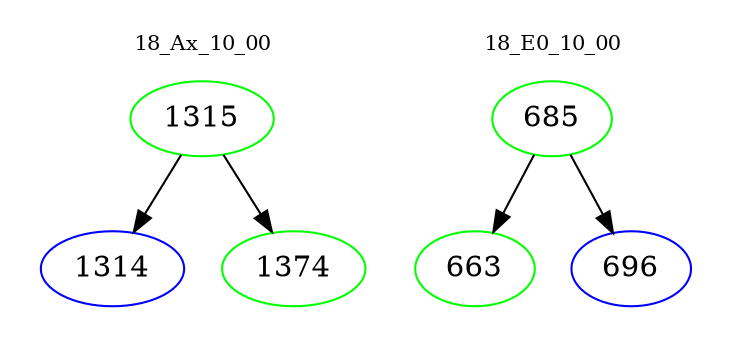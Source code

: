 digraph{
subgraph cluster_0 {
color = white
label = "18_Ax_10_00";
fontsize=10;
T0_1315 [label="1315", color="green"]
T0_1315 -> T0_1314 [color="black"]
T0_1314 [label="1314", color="blue"]
T0_1315 -> T0_1374 [color="black"]
T0_1374 [label="1374", color="green"]
}
subgraph cluster_1 {
color = white
label = "18_E0_10_00";
fontsize=10;
T1_685 [label="685", color="green"]
T1_685 -> T1_663 [color="black"]
T1_663 [label="663", color="green"]
T1_685 -> T1_696 [color="black"]
T1_696 [label="696", color="blue"]
}
}
